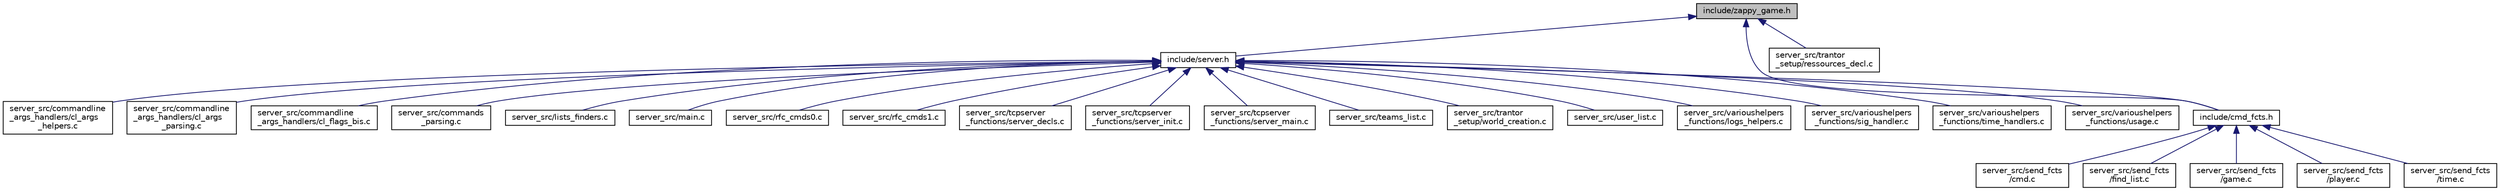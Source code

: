 digraph "include/zappy_game.h"
{
  edge [fontname="Helvetica",fontsize="10",labelfontname="Helvetica",labelfontsize="10"];
  node [fontname="Helvetica",fontsize="10",shape=record];
  Node1 [label="include/zappy_game.h",height=0.2,width=0.4,color="black", fillcolor="grey75", style="filled", fontcolor="black"];
  Node1 -> Node2 [dir="back",color="midnightblue",fontsize="10",style="solid",fontname="Helvetica"];
  Node2 [label="include/server.h",height=0.2,width=0.4,color="black", fillcolor="white", style="filled",URL="$server_8h.html"];
  Node2 -> Node3 [dir="back",color="midnightblue",fontsize="10",style="solid",fontname="Helvetica"];
  Node3 [label="server_src/commandline\l_args_handlers/cl_args\l_helpers.c",height=0.2,width=0.4,color="black", fillcolor="white", style="filled",URL="$cl__args__helpers_8c.html"];
  Node2 -> Node4 [dir="back",color="midnightblue",fontsize="10",style="solid",fontname="Helvetica"];
  Node4 [label="server_src/commandline\l_args_handlers/cl_args\l_parsing.c",height=0.2,width=0.4,color="black", fillcolor="white", style="filled",URL="$cl__args__parsing_8c.html"];
  Node2 -> Node5 [dir="back",color="midnightblue",fontsize="10",style="solid",fontname="Helvetica"];
  Node5 [label="server_src/commandline\l_args_handlers/cl_flags_bis.c",height=0.2,width=0.4,color="black", fillcolor="white", style="filled",URL="$cl__flags__bis_8c.html"];
  Node2 -> Node6 [dir="back",color="midnightblue",fontsize="10",style="solid",fontname="Helvetica"];
  Node6 [label="server_src/commands\l_parsing.c",height=0.2,width=0.4,color="black", fillcolor="white", style="filled",URL="$commands__parsing_8c.html"];
  Node2 -> Node7 [dir="back",color="midnightblue",fontsize="10",style="solid",fontname="Helvetica"];
  Node7 [label="server_src/lists_finders.c",height=0.2,width=0.4,color="black", fillcolor="white", style="filled",URL="$lists__finders_8c.html"];
  Node2 -> Node8 [dir="back",color="midnightblue",fontsize="10",style="solid",fontname="Helvetica"];
  Node8 [label="server_src/main.c",height=0.2,width=0.4,color="black", fillcolor="white", style="filled",URL="$main_8c.html"];
  Node2 -> Node9 [dir="back",color="midnightblue",fontsize="10",style="solid",fontname="Helvetica"];
  Node9 [label="server_src/rfc_cmds0.c",height=0.2,width=0.4,color="black", fillcolor="white", style="filled",URL="$rfc__cmds0_8c.html"];
  Node2 -> Node10 [dir="back",color="midnightblue",fontsize="10",style="solid",fontname="Helvetica"];
  Node10 [label="server_src/rfc_cmds1.c",height=0.2,width=0.4,color="black", fillcolor="white", style="filled",URL="$rfc__cmds1_8c.html"];
  Node2 -> Node11 [dir="back",color="midnightblue",fontsize="10",style="solid",fontname="Helvetica"];
  Node11 [label="server_src/tcpserver\l_functions/server_decls.c",height=0.2,width=0.4,color="black", fillcolor="white", style="filled",URL="$server__decls_8c.html"];
  Node2 -> Node12 [dir="back",color="midnightblue",fontsize="10",style="solid",fontname="Helvetica"];
  Node12 [label="server_src/tcpserver\l_functions/server_init.c",height=0.2,width=0.4,color="black", fillcolor="white", style="filled",URL="$server__init_8c.html"];
  Node2 -> Node13 [dir="back",color="midnightblue",fontsize="10",style="solid",fontname="Helvetica"];
  Node13 [label="server_src/tcpserver\l_functions/server_main.c",height=0.2,width=0.4,color="black", fillcolor="white", style="filled",URL="$server__main_8c.html"];
  Node2 -> Node14 [dir="back",color="midnightblue",fontsize="10",style="solid",fontname="Helvetica"];
  Node14 [label="server_src/teams_list.c",height=0.2,width=0.4,color="black", fillcolor="white", style="filled",URL="$teams__list_8c.html"];
  Node2 -> Node15 [dir="back",color="midnightblue",fontsize="10",style="solid",fontname="Helvetica"];
  Node15 [label="server_src/trantor\l_setup/world_creation.c",height=0.2,width=0.4,color="black", fillcolor="white", style="filled",URL="$world__creation_8c.html"];
  Node2 -> Node16 [dir="back",color="midnightblue",fontsize="10",style="solid",fontname="Helvetica"];
  Node16 [label="server_src/user_list.c",height=0.2,width=0.4,color="black", fillcolor="white", style="filled",URL="$user__list_8c.html"];
  Node2 -> Node17 [dir="back",color="midnightblue",fontsize="10",style="solid",fontname="Helvetica"];
  Node17 [label="server_src/varioushelpers\l_functions/logs_helpers.c",height=0.2,width=0.4,color="black", fillcolor="white", style="filled",URL="$logs__helpers_8c.html"];
  Node2 -> Node18 [dir="back",color="midnightblue",fontsize="10",style="solid",fontname="Helvetica"];
  Node18 [label="server_src/varioushelpers\l_functions/sig_handler.c",height=0.2,width=0.4,color="black", fillcolor="white", style="filled",URL="$sig__handler_8c.html"];
  Node2 -> Node19 [dir="back",color="midnightblue",fontsize="10",style="solid",fontname="Helvetica"];
  Node19 [label="server_src/varioushelpers\l_functions/time_handlers.c",height=0.2,width=0.4,color="black", fillcolor="white", style="filled",URL="$time__handlers_8c.html"];
  Node2 -> Node20 [dir="back",color="midnightblue",fontsize="10",style="solid",fontname="Helvetica"];
  Node20 [label="server_src/varioushelpers\l_functions/usage.c",height=0.2,width=0.4,color="black", fillcolor="white", style="filled",URL="$usage_8c.html"];
  Node2 -> Node21 [dir="back",color="midnightblue",fontsize="10",style="solid",fontname="Helvetica"];
  Node21 [label="include/cmd_fcts.h",height=0.2,width=0.4,color="black", fillcolor="white", style="filled",URL="$cmd__fcts_8h.html"];
  Node21 -> Node22 [dir="back",color="midnightblue",fontsize="10",style="solid",fontname="Helvetica"];
  Node22 [label="server_src/send_fcts\l/cmd.c",height=0.2,width=0.4,color="black", fillcolor="white", style="filled",URL="$cmd_8c.html"];
  Node21 -> Node23 [dir="back",color="midnightblue",fontsize="10",style="solid",fontname="Helvetica"];
  Node23 [label="server_src/send_fcts\l/find_list.c",height=0.2,width=0.4,color="black", fillcolor="white", style="filled",URL="$find__list_8c.html"];
  Node21 -> Node24 [dir="back",color="midnightblue",fontsize="10",style="solid",fontname="Helvetica"];
  Node24 [label="server_src/send_fcts\l/game.c",height=0.2,width=0.4,color="black", fillcolor="white", style="filled",URL="$game_8c.html"];
  Node21 -> Node25 [dir="back",color="midnightblue",fontsize="10",style="solid",fontname="Helvetica"];
  Node25 [label="server_src/send_fcts\l/player.c",height=0.2,width=0.4,color="black", fillcolor="white", style="filled",URL="$player_8c.html"];
  Node21 -> Node26 [dir="back",color="midnightblue",fontsize="10",style="solid",fontname="Helvetica"];
  Node26 [label="server_src/send_fcts\l/time.c",height=0.2,width=0.4,color="black", fillcolor="white", style="filled",URL="$time_8c.html"];
  Node1 -> Node27 [dir="back",color="midnightblue",fontsize="10",style="solid",fontname="Helvetica"];
  Node27 [label="server_src/trantor\l_setup/ressources_decl.c",height=0.2,width=0.4,color="black", fillcolor="white", style="filled",URL="$ressources__decl_8c.html"];
  Node1 -> Node21 [dir="back",color="midnightblue",fontsize="10",style="solid",fontname="Helvetica"];
}
